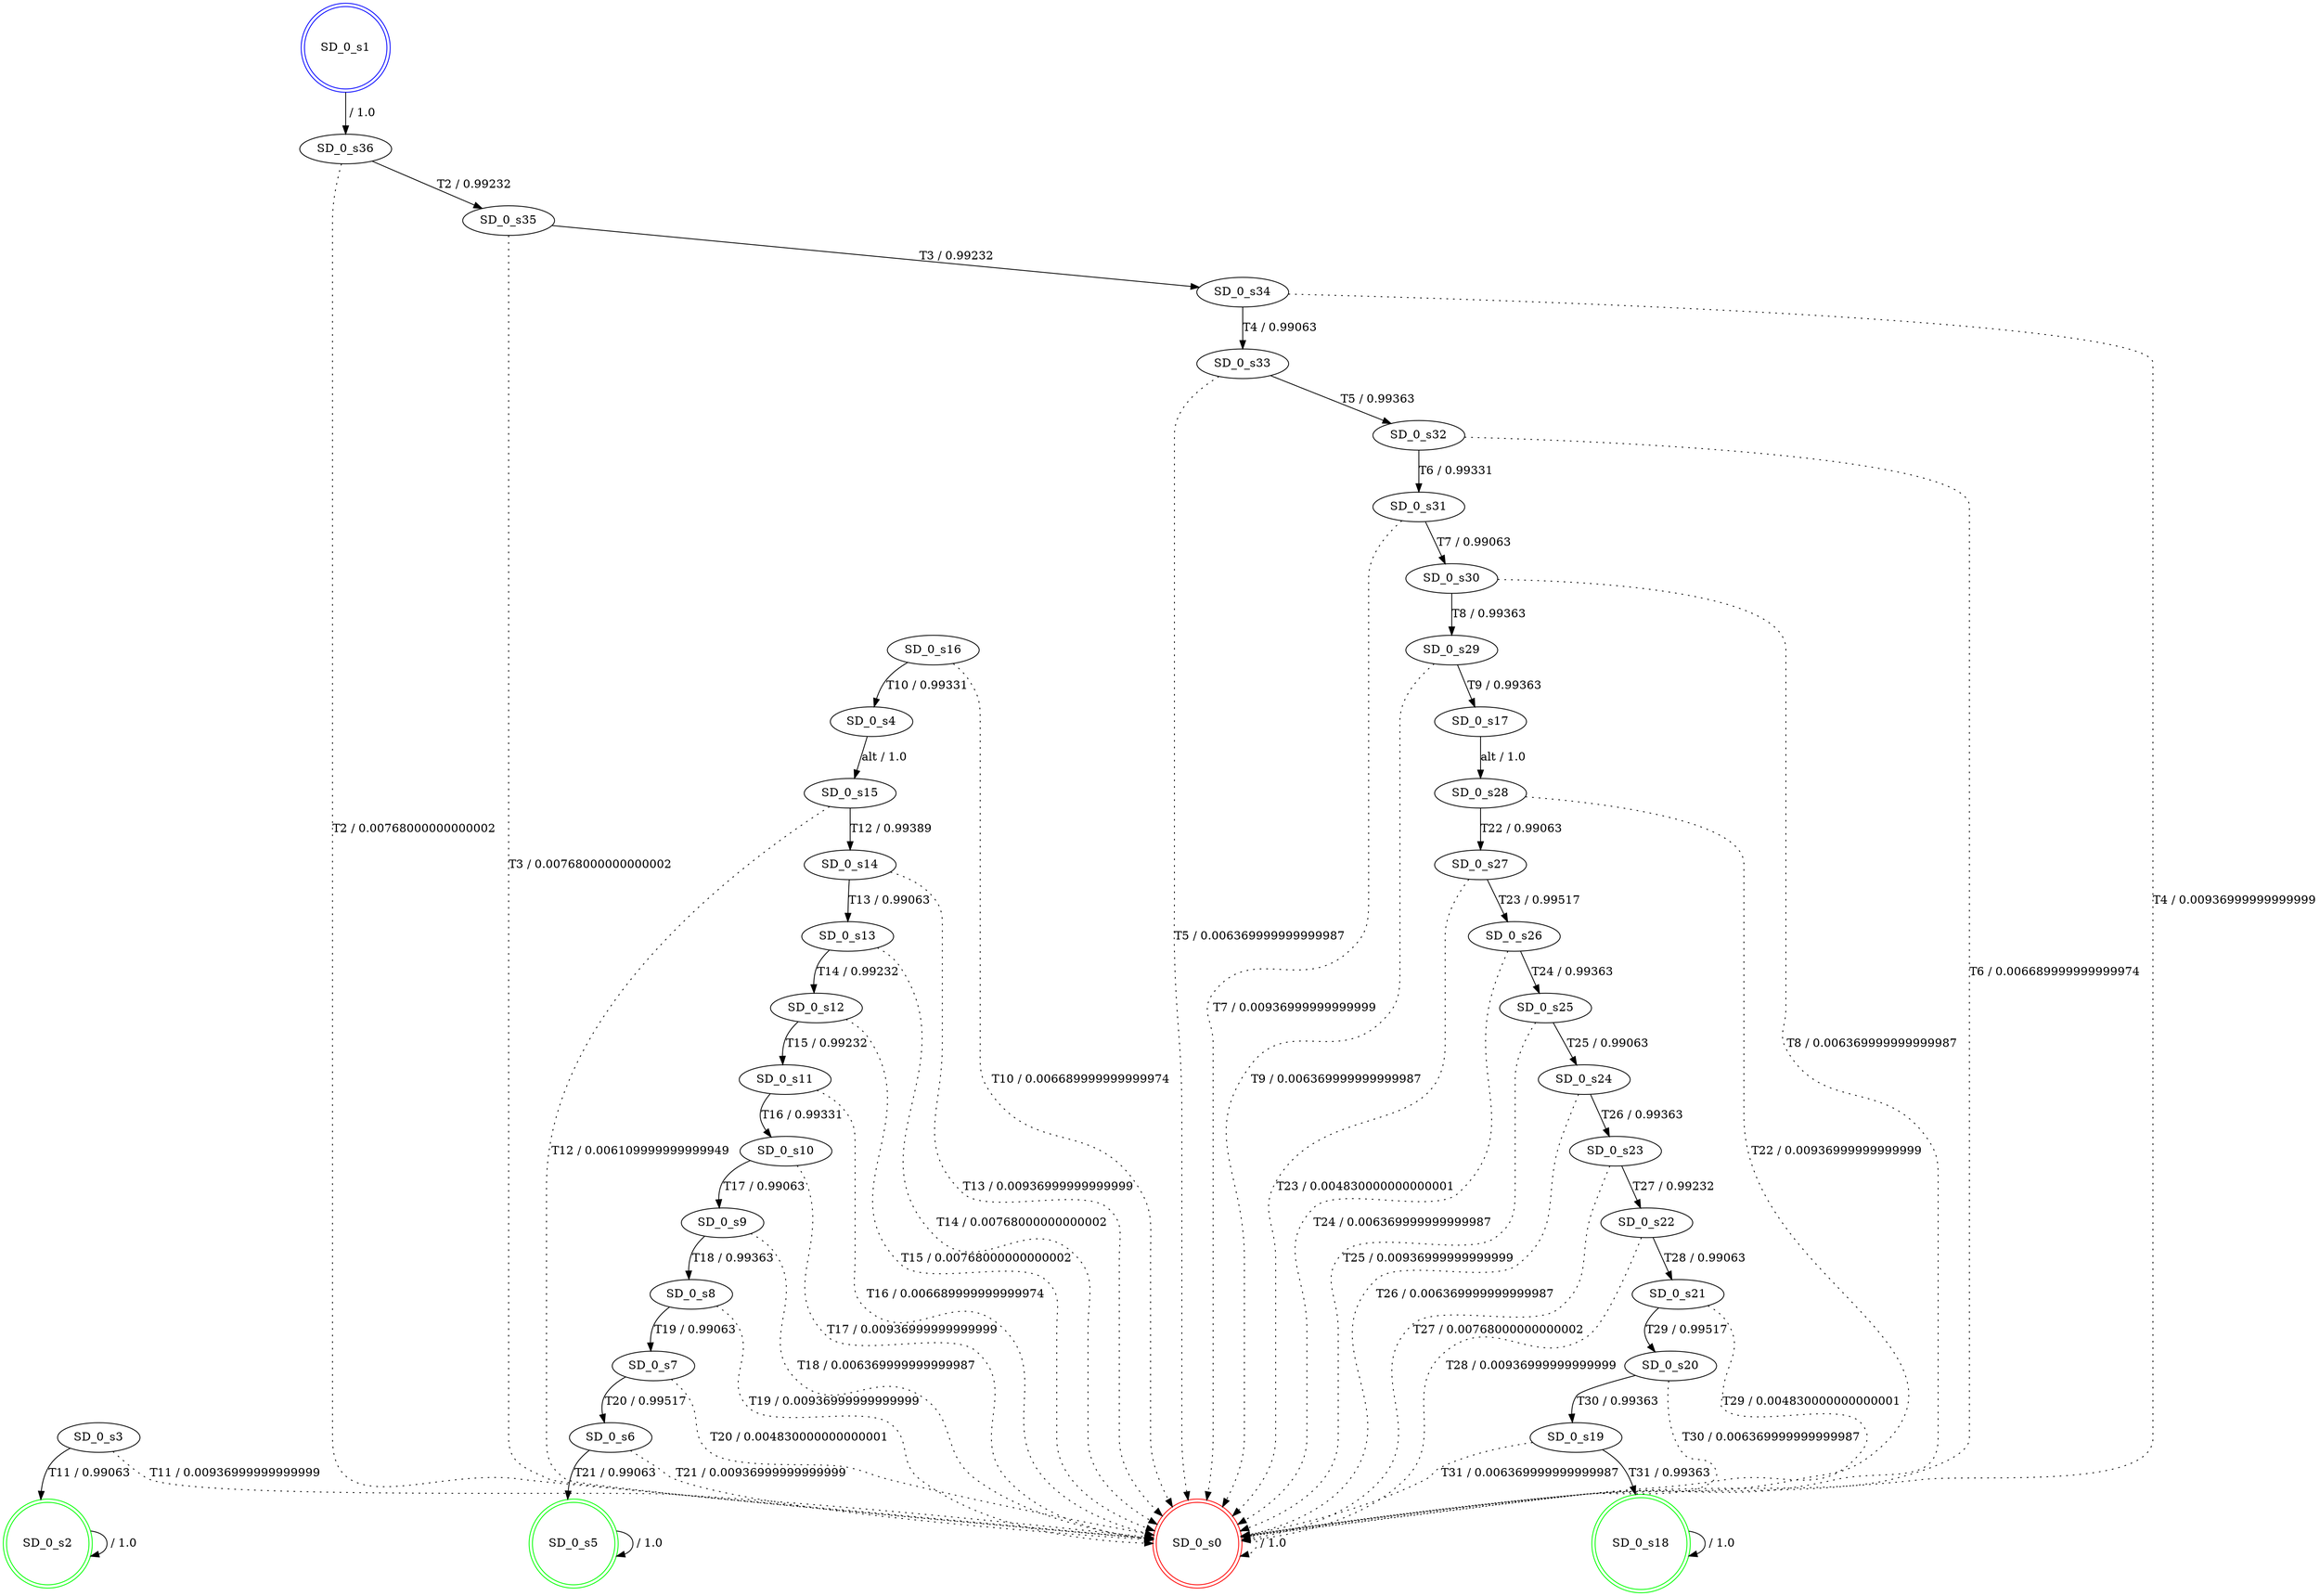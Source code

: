 digraph graphname {
SD_0_s0 [label="SD_0_s0",color=red,shape=doublecircle ];
SD_0_s1 [label="SD_0_s1",color=blue,shape=doublecircle ];
SD_0_s2 [label="SD_0_s2",color=green,shape=doublecircle ];
SD_0_s3 [label="SD_0_s3" ];
SD_0_s4 [label="SD_0_s4" ];
SD_0_s5 [label="SD_0_s5",color=green,shape=doublecircle ];
SD_0_s6 [label="SD_0_s6" ];
SD_0_s7 [label="SD_0_s7" ];
SD_0_s8 [label="SD_0_s8" ];
SD_0_s9 [label="SD_0_s9" ];
SD_0_s10 [label="SD_0_s10" ];
SD_0_s11 [label="SD_0_s11" ];
SD_0_s12 [label="SD_0_s12" ];
SD_0_s13 [label="SD_0_s13" ];
SD_0_s14 [label="SD_0_s14" ];
SD_0_s15 [label="SD_0_s15" ];
SD_0_s16 [label="SD_0_s16" ];
SD_0_s17 [label="SD_0_s17" ];
SD_0_s18 [label="SD_0_s18",color=green,shape=doublecircle ];
SD_0_s19 [label="SD_0_s19" ];
SD_0_s20 [label="SD_0_s20" ];
SD_0_s21 [label="SD_0_s21" ];
SD_0_s22 [label="SD_0_s22" ];
SD_0_s23 [label="SD_0_s23" ];
SD_0_s24 [label="SD_0_s24" ];
SD_0_s25 [label="SD_0_s25" ];
SD_0_s26 [label="SD_0_s26" ];
SD_0_s27 [label="SD_0_s27" ];
SD_0_s28 [label="SD_0_s28" ];
SD_0_s29 [label="SD_0_s29" ];
SD_0_s30 [label="SD_0_s30" ];
SD_0_s31 [label="SD_0_s31" ];
SD_0_s32 [label="SD_0_s32" ];
SD_0_s33 [label="SD_0_s33" ];
SD_0_s34 [label="SD_0_s34" ];
SD_0_s35 [label="SD_0_s35" ];
SD_0_s36 [label="SD_0_s36" ];
SD_0_s0 -> SD_0_s0 [label=" / 1.0", style=dotted];
SD_0_s1 -> SD_0_s36 [label=" / 1.0"];
SD_0_s2 -> SD_0_s2 [label=" / 1.0"];
SD_0_s3 -> SD_0_s2 [label="T11 / 0.99063"];
SD_0_s3 -> SD_0_s0 [label="T11 / 0.00936999999999999", style=dotted];
SD_0_s4 -> SD_0_s15 [label="alt / 1.0"];
SD_0_s5 -> SD_0_s5 [label=" / 1.0"];
SD_0_s6 -> SD_0_s5 [label="T21 / 0.99063"];
SD_0_s6 -> SD_0_s0 [label="T21 / 0.00936999999999999", style=dotted];
SD_0_s7 -> SD_0_s6 [label="T20 / 0.99517"];
SD_0_s7 -> SD_0_s0 [label="T20 / 0.004830000000000001", style=dotted];
SD_0_s8 -> SD_0_s7 [label="T19 / 0.99063"];
SD_0_s8 -> SD_0_s0 [label="T19 / 0.00936999999999999", style=dotted];
SD_0_s9 -> SD_0_s8 [label="T18 / 0.99363"];
SD_0_s9 -> SD_0_s0 [label="T18 / 0.006369999999999987", style=dotted];
SD_0_s10 -> SD_0_s9 [label="T17 / 0.99063"];
SD_0_s10 -> SD_0_s0 [label="T17 / 0.00936999999999999", style=dotted];
SD_0_s11 -> SD_0_s10 [label="T16 / 0.99331"];
SD_0_s11 -> SD_0_s0 [label="T16 / 0.006689999999999974", style=dotted];
SD_0_s12 -> SD_0_s11 [label="T15 / 0.99232"];
SD_0_s12 -> SD_0_s0 [label="T15 / 0.00768000000000002", style=dotted];
SD_0_s13 -> SD_0_s12 [label="T14 / 0.99232"];
SD_0_s13 -> SD_0_s0 [label="T14 / 0.00768000000000002", style=dotted];
SD_0_s14 -> SD_0_s13 [label="T13 / 0.99063"];
SD_0_s14 -> SD_0_s0 [label="T13 / 0.00936999999999999", style=dotted];
SD_0_s15 -> SD_0_s14 [label="T12 / 0.99389"];
SD_0_s15 -> SD_0_s0 [label="T12 / 0.006109999999999949", style=dotted];
SD_0_s16 -> SD_0_s4 [label="T10 / 0.99331"];
SD_0_s16 -> SD_0_s0 [label="T10 / 0.006689999999999974", style=dotted];
SD_0_s17 -> SD_0_s28 [label="alt / 1.0"];
SD_0_s18 -> SD_0_s18 [label=" / 1.0"];
SD_0_s19 -> SD_0_s18 [label="T31 / 0.99363"];
SD_0_s19 -> SD_0_s0 [label="T31 / 0.006369999999999987", style=dotted];
SD_0_s20 -> SD_0_s19 [label="T30 / 0.99363"];
SD_0_s20 -> SD_0_s0 [label="T30 / 0.006369999999999987", style=dotted];
SD_0_s21 -> SD_0_s20 [label="T29 / 0.99517"];
SD_0_s21 -> SD_0_s0 [label="T29 / 0.004830000000000001", style=dotted];
SD_0_s22 -> SD_0_s21 [label="T28 / 0.99063"];
SD_0_s22 -> SD_0_s0 [label="T28 / 0.00936999999999999", style=dotted];
SD_0_s23 -> SD_0_s22 [label="T27 / 0.99232"];
SD_0_s23 -> SD_0_s0 [label="T27 / 0.00768000000000002", style=dotted];
SD_0_s24 -> SD_0_s23 [label="T26 / 0.99363"];
SD_0_s24 -> SD_0_s0 [label="T26 / 0.006369999999999987", style=dotted];
SD_0_s25 -> SD_0_s24 [label="T25 / 0.99063"];
SD_0_s25 -> SD_0_s0 [label="T25 / 0.00936999999999999", style=dotted];
SD_0_s26 -> SD_0_s25 [label="T24 / 0.99363"];
SD_0_s26 -> SD_0_s0 [label="T24 / 0.006369999999999987", style=dotted];
SD_0_s27 -> SD_0_s26 [label="T23 / 0.99517"];
SD_0_s27 -> SD_0_s0 [label="T23 / 0.004830000000000001", style=dotted];
SD_0_s28 -> SD_0_s27 [label="T22 / 0.99063"];
SD_0_s28 -> SD_0_s0 [label="T22 / 0.00936999999999999", style=dotted];
SD_0_s29 -> SD_0_s17 [label="T9 / 0.99363"];
SD_0_s29 -> SD_0_s0 [label="T9 / 0.006369999999999987", style=dotted];
SD_0_s30 -> SD_0_s29 [label="T8 / 0.99363"];
SD_0_s30 -> SD_0_s0 [label="T8 / 0.006369999999999987", style=dotted];
SD_0_s31 -> SD_0_s30 [label="T7 / 0.99063"];
SD_0_s31 -> SD_0_s0 [label="T7 / 0.00936999999999999", style=dotted];
SD_0_s32 -> SD_0_s31 [label="T6 / 0.99331"];
SD_0_s32 -> SD_0_s0 [label="T6 / 0.006689999999999974", style=dotted];
SD_0_s33 -> SD_0_s32 [label="T5 / 0.99363"];
SD_0_s33 -> SD_0_s0 [label="T5 / 0.006369999999999987", style=dotted];
SD_0_s34 -> SD_0_s33 [label="T4 / 0.99063"];
SD_0_s34 -> SD_0_s0 [label="T4 / 0.00936999999999999", style=dotted];
SD_0_s35 -> SD_0_s34 [label="T3 / 0.99232"];
SD_0_s35 -> SD_0_s0 [label="T3 / 0.00768000000000002", style=dotted];
SD_0_s36 -> SD_0_s35 [label="T2 / 0.99232"];
SD_0_s36 -> SD_0_s0 [label="T2 / 0.00768000000000002", style=dotted];
}